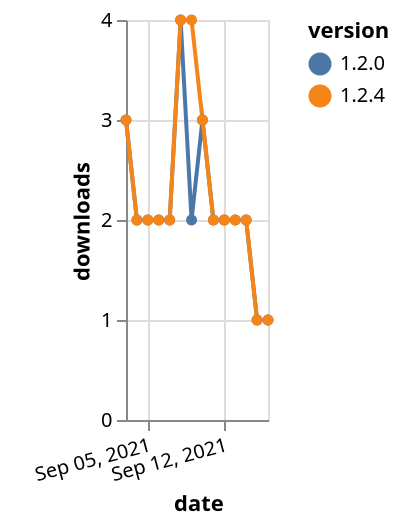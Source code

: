 {"$schema": "https://vega.github.io/schema/vega-lite/v5.json", "description": "A simple bar chart with embedded data.", "data": {"values": [{"date": "2021-09-03", "total": 2705, "delta": 3, "version": "1.2.0"}, {"date": "2021-09-04", "total": 2707, "delta": 2, "version": "1.2.0"}, {"date": "2021-09-05", "total": 2709, "delta": 2, "version": "1.2.0"}, {"date": "2021-09-06", "total": 2711, "delta": 2, "version": "1.2.0"}, {"date": "2021-09-07", "total": 2713, "delta": 2, "version": "1.2.0"}, {"date": "2021-09-08", "total": 2717, "delta": 4, "version": "1.2.0"}, {"date": "2021-09-09", "total": 2719, "delta": 2, "version": "1.2.0"}, {"date": "2021-09-10", "total": 2722, "delta": 3, "version": "1.2.0"}, {"date": "2021-09-11", "total": 2724, "delta": 2, "version": "1.2.0"}, {"date": "2021-09-12", "total": 2726, "delta": 2, "version": "1.2.0"}, {"date": "2021-09-13", "total": 2728, "delta": 2, "version": "1.2.0"}, {"date": "2021-09-14", "total": 2730, "delta": 2, "version": "1.2.0"}, {"date": "2021-09-15", "total": 2731, "delta": 1, "version": "1.2.0"}, {"date": "2021-09-16", "total": 2732, "delta": 1, "version": "1.2.0"}, {"date": "2021-09-03", "total": 2745, "delta": 3, "version": "1.2.4"}, {"date": "2021-09-04", "total": 2747, "delta": 2, "version": "1.2.4"}, {"date": "2021-09-05", "total": 2749, "delta": 2, "version": "1.2.4"}, {"date": "2021-09-06", "total": 2751, "delta": 2, "version": "1.2.4"}, {"date": "2021-09-07", "total": 2753, "delta": 2, "version": "1.2.4"}, {"date": "2021-09-08", "total": 2757, "delta": 4, "version": "1.2.4"}, {"date": "2021-09-09", "total": 2761, "delta": 4, "version": "1.2.4"}, {"date": "2021-09-10", "total": 2764, "delta": 3, "version": "1.2.4"}, {"date": "2021-09-11", "total": 2766, "delta": 2, "version": "1.2.4"}, {"date": "2021-09-12", "total": 2768, "delta": 2, "version": "1.2.4"}, {"date": "2021-09-13", "total": 2770, "delta": 2, "version": "1.2.4"}, {"date": "2021-09-14", "total": 2772, "delta": 2, "version": "1.2.4"}, {"date": "2021-09-15", "total": 2773, "delta": 1, "version": "1.2.4"}, {"date": "2021-09-16", "total": 2774, "delta": 1, "version": "1.2.4"}]}, "width": "container", "mark": {"type": "line", "point": {"filled": true}}, "encoding": {"x": {"field": "date", "type": "temporal", "timeUnit": "yearmonthdate", "title": "date", "axis": {"labelAngle": -15}}, "y": {"field": "delta", "type": "quantitative", "title": "downloads"}, "color": {"field": "version", "type": "nominal"}, "tooltip": {"field": "delta"}}}